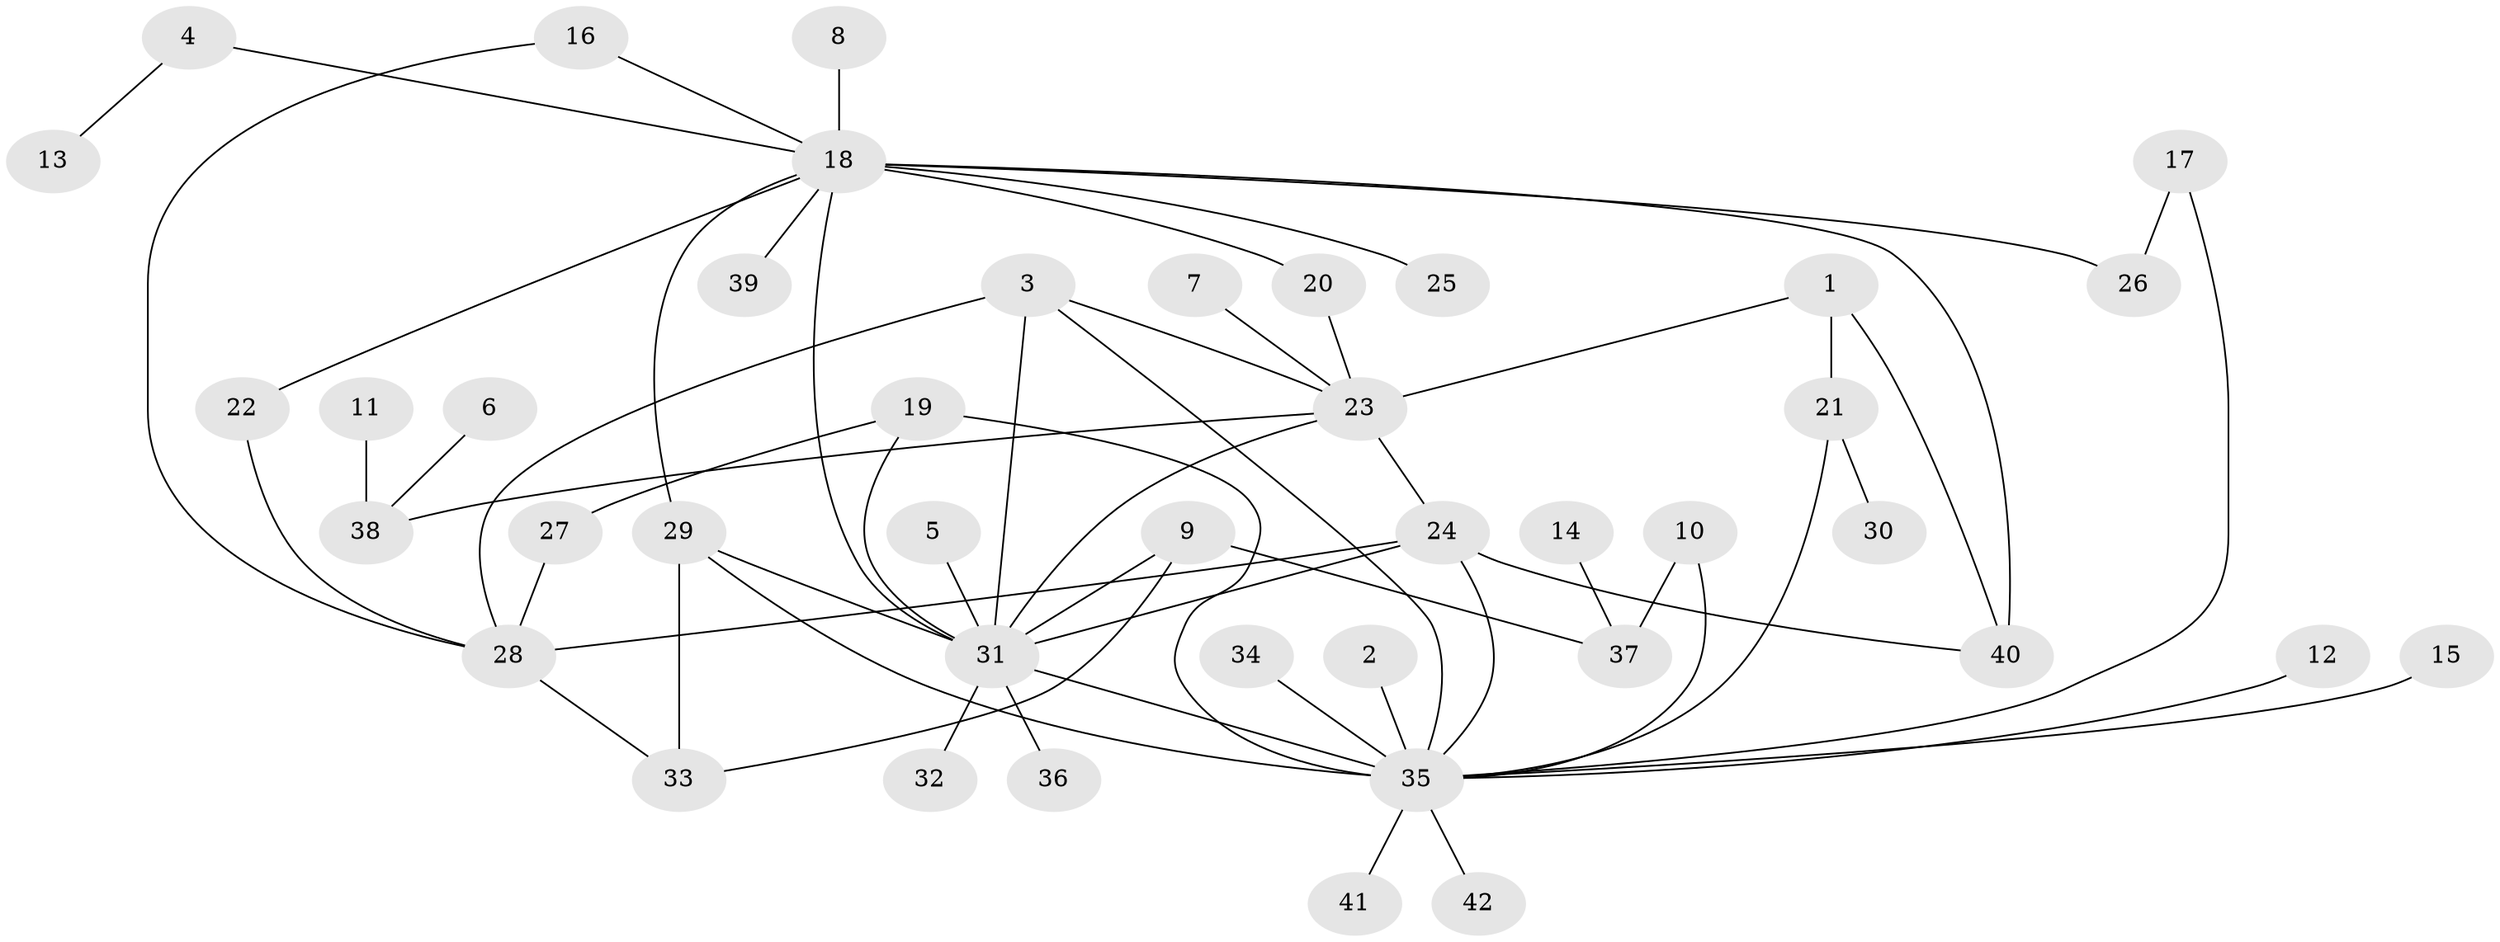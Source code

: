 // original degree distribution, {15: 0.011904761904761904, 14: 0.011904761904761904, 10: 0.011904761904761904, 21: 0.011904761904761904, 2: 0.2261904761904762, 4: 0.09523809523809523, 3: 0.14285714285714285, 6: 0.011904761904761904, 1: 0.4523809523809524, 5: 0.023809523809523808}
// Generated by graph-tools (version 1.1) at 2025/01/03/09/25 03:01:38]
// undirected, 42 vertices, 60 edges
graph export_dot {
graph [start="1"]
  node [color=gray90,style=filled];
  1;
  2;
  3;
  4;
  5;
  6;
  7;
  8;
  9;
  10;
  11;
  12;
  13;
  14;
  15;
  16;
  17;
  18;
  19;
  20;
  21;
  22;
  23;
  24;
  25;
  26;
  27;
  28;
  29;
  30;
  31;
  32;
  33;
  34;
  35;
  36;
  37;
  38;
  39;
  40;
  41;
  42;
  1 -- 21 [weight=1.0];
  1 -- 23 [weight=1.0];
  1 -- 40 [weight=1.0];
  2 -- 35 [weight=1.0];
  3 -- 23 [weight=1.0];
  3 -- 28 [weight=1.0];
  3 -- 31 [weight=2.0];
  3 -- 35 [weight=1.0];
  4 -- 13 [weight=1.0];
  4 -- 18 [weight=1.0];
  5 -- 31 [weight=1.0];
  6 -- 38 [weight=1.0];
  7 -- 23 [weight=1.0];
  8 -- 18 [weight=1.0];
  9 -- 31 [weight=1.0];
  9 -- 33 [weight=1.0];
  9 -- 37 [weight=1.0];
  10 -- 35 [weight=1.0];
  10 -- 37 [weight=1.0];
  11 -- 38 [weight=1.0];
  12 -- 35 [weight=1.0];
  14 -- 37 [weight=1.0];
  15 -- 35 [weight=1.0];
  16 -- 18 [weight=1.0];
  16 -- 28 [weight=1.0];
  17 -- 26 [weight=1.0];
  17 -- 35 [weight=1.0];
  18 -- 20 [weight=1.0];
  18 -- 22 [weight=1.0];
  18 -- 25 [weight=1.0];
  18 -- 26 [weight=1.0];
  18 -- 29 [weight=1.0];
  18 -- 31 [weight=1.0];
  18 -- 39 [weight=1.0];
  18 -- 40 [weight=2.0];
  19 -- 27 [weight=1.0];
  19 -- 31 [weight=1.0];
  19 -- 35 [weight=2.0];
  20 -- 23 [weight=1.0];
  21 -- 30 [weight=1.0];
  21 -- 35 [weight=1.0];
  22 -- 28 [weight=1.0];
  23 -- 24 [weight=1.0];
  23 -- 31 [weight=1.0];
  23 -- 38 [weight=1.0];
  24 -- 28 [weight=1.0];
  24 -- 31 [weight=1.0];
  24 -- 35 [weight=1.0];
  24 -- 40 [weight=1.0];
  27 -- 28 [weight=1.0];
  28 -- 33 [weight=1.0];
  29 -- 31 [weight=1.0];
  29 -- 33 [weight=1.0];
  29 -- 35 [weight=2.0];
  31 -- 32 [weight=1.0];
  31 -- 35 [weight=1.0];
  31 -- 36 [weight=1.0];
  34 -- 35 [weight=1.0];
  35 -- 41 [weight=1.0];
  35 -- 42 [weight=1.0];
}

